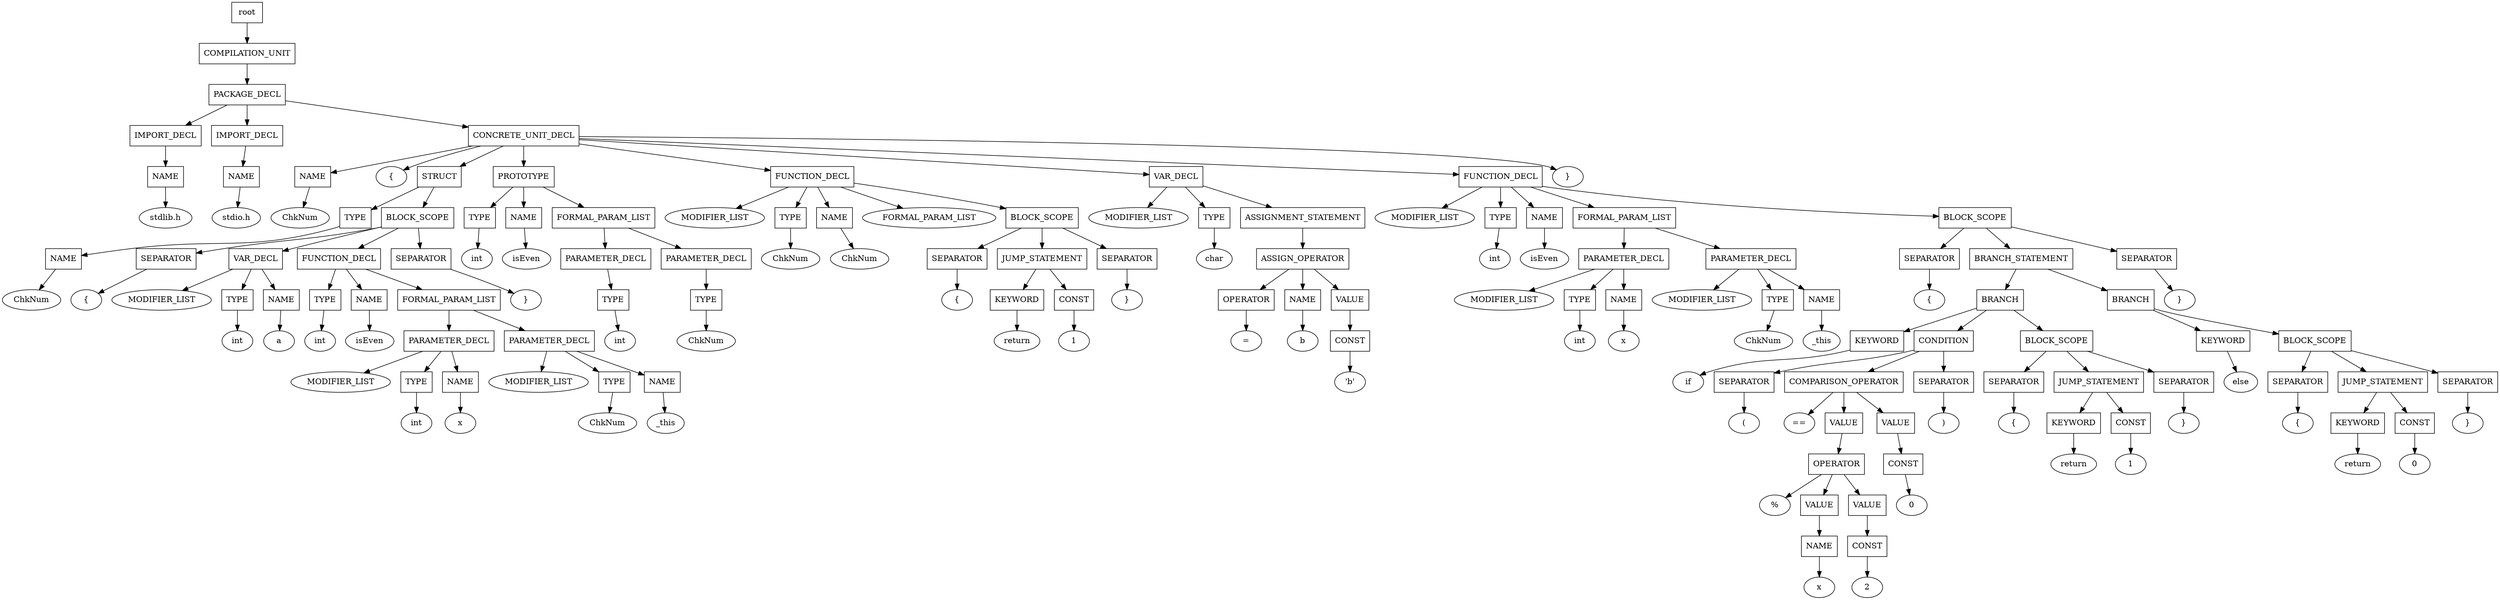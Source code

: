 digraph G {
	splines="TRUE";
	n_0 [label="root", shape="rectangle"]
	n_0 -> n_1
	n_1 [label="COMPILATION_UNIT", shape="rectangle"]
	n_1 -> n_2
	n_2 [label="PACKAGE_DECL", shape="rectangle"]
	n_2 -> n_3
	n_3 [label="IMPORT_DECL", shape="rectangle"]
	n_3 -> n_6
	n_6 [label="NAME", shape="rectangle"]
	n_6 -> n_16
	n_16 [label="stdlib.h", shape="ellipse"]
	n_2 -> n_4
	n_4 [label="IMPORT_DECL", shape="rectangle"]
	n_4 -> n_7
	n_7 [label="NAME", shape="rectangle"]
	n_7 -> n_17
	n_17 [label="stdio.h", shape="ellipse"]
	n_2 -> n_5
	n_5 [label="CONCRETE_UNIT_DECL", shape="rectangle"]
	n_5 -> n_8
	n_8 [label="NAME", shape="rectangle"]
	n_8 -> n_18
	n_18 [label="ChkNum", shape="ellipse"]
	n_5 -> n_9
	n_9 [label="{", shape="ellipse"]
	n_5 -> n_10
	n_10 [label="STRUCT", shape="rectangle"]
	n_10 -> n_19
	n_19 [label="TYPE", shape="rectangle"]
	n_19 -> n_37
	n_37 [label="NAME", shape="rectangle"]
	n_37 -> n_60
	n_60 [label="ChkNum", shape="ellipse"]
	n_10 -> n_20
	n_20 [label="BLOCK_SCOPE", shape="rectangle"]
	n_20 -> n_38
	n_38 [label="SEPARATOR", shape="rectangle"]
	n_38 -> n_61
	n_61 [label="{", shape="ellipse"]
	n_20 -> n_39
	n_39 [label="VAR_DECL", shape="rectangle"]
	n_39 -> n_62
	n_62 [label="MODIFIER_LIST", shape="ellipse"]
	n_39 -> n_63
	n_63 [label="TYPE", shape="rectangle"]
	n_63 -> n_88
	n_88 [label="int", shape="ellipse"]
	n_39 -> n_64
	n_64 [label="NAME", shape="rectangle"]
	n_64 -> n_89
	n_89 [label="a", shape="ellipse"]
	n_20 -> n_40
	n_40 [label="FUNCTION_DECL", shape="rectangle"]
	n_40 -> n_65
	n_65 [label="TYPE", shape="rectangle"]
	n_65 -> n_90
	n_90 [label="int", shape="ellipse"]
	n_40 -> n_66
	n_66 [label="NAME", shape="rectangle"]
	n_66 -> n_91
	n_91 [label="isEven", shape="ellipse"]
	n_40 -> n_67
	n_67 [label="FORMAL_PARAM_LIST", shape="rectangle"]
	n_67 -> n_92
	n_92 [label="PARAMETER_DECL", shape="rectangle"]
	n_92 -> n_110
	n_110 [label="MODIFIER_LIST", shape="ellipse"]
	n_92 -> n_111
	n_111 [label="TYPE", shape="rectangle"]
	n_111 -> n_128
	n_128 [label="int", shape="ellipse"]
	n_92 -> n_112
	n_112 [label="NAME", shape="rectangle"]
	n_112 -> n_129
	n_129 [label="x", shape="ellipse"]
	n_67 -> n_93
	n_93 [label="PARAMETER_DECL", shape="rectangle"]
	n_93 -> n_113
	n_113 [label="MODIFIER_LIST", shape="ellipse"]
	n_93 -> n_114
	n_114 [label="TYPE", shape="rectangle"]
	n_114 -> n_130
	n_130 [label="ChkNum", shape="ellipse"]
	n_93 -> n_115
	n_115 [label="NAME", shape="rectangle"]
	n_115 -> n_131
	n_131 [label="_this", shape="ellipse"]
	n_20 -> n_41
	n_41 [label="SEPARATOR", shape="rectangle"]
	n_41 -> n_68
	n_68 [label="}", shape="ellipse"]
	n_5 -> n_11
	n_11 [label="PROTOTYPE", shape="rectangle"]
	n_11 -> n_21
	n_21 [label="TYPE", shape="rectangle"]
	n_21 -> n_42
	n_42 [label="int", shape="ellipse"]
	n_11 -> n_22
	n_22 [label="NAME", shape="rectangle"]
	n_22 -> n_43
	n_43 [label="isEven", shape="ellipse"]
	n_11 -> n_23
	n_23 [label="FORMAL_PARAM_LIST", shape="rectangle"]
	n_23 -> n_44
	n_44 [label="PARAMETER_DECL", shape="rectangle"]
	n_44 -> n_69
	n_69 [label="TYPE", shape="rectangle"]
	n_69 -> n_94
	n_94 [label="int", shape="ellipse"]
	n_23 -> n_45
	n_45 [label="PARAMETER_DECL", shape="rectangle"]
	n_45 -> n_70
	n_70 [label="TYPE", shape="rectangle"]
	n_70 -> n_95
	n_95 [label="ChkNum", shape="ellipse"]
	n_5 -> n_12
	n_12 [label="FUNCTION_DECL", shape="rectangle"]
	n_12 -> n_24
	n_24 [label="MODIFIER_LIST", shape="ellipse"]
	n_12 -> n_25
	n_25 [label="TYPE", shape="rectangle"]
	n_25 -> n_46
	n_46 [label="ChkNum", shape="ellipse"]
	n_12 -> n_26
	n_26 [label="NAME", shape="rectangle"]
	n_26 -> n_47
	n_47 [label="ChkNum", shape="ellipse"]
	n_12 -> n_27
	n_27 [label="FORMAL_PARAM_LIST", shape="ellipse"]
	n_12 -> n_28
	n_28 [label="BLOCK_SCOPE", shape="rectangle"]
	n_28 -> n_48
	n_48 [label="SEPARATOR", shape="rectangle"]
	n_48 -> n_71
	n_71 [label="{", shape="ellipse"]
	n_28 -> n_49
	n_49 [label="JUMP_STATEMENT", shape="rectangle"]
	n_49 -> n_72
	n_72 [label="KEYWORD", shape="rectangle"]
	n_72 -> n_96
	n_96 [label="return", shape="ellipse"]
	n_49 -> n_73
	n_73 [label="CONST", shape="rectangle"]
	n_73 -> n_97
	n_97 [label="1", shape="ellipse"]
	n_28 -> n_50
	n_50 [label="SEPARATOR", shape="rectangle"]
	n_50 -> n_74
	n_74 [label="}", shape="ellipse"]
	n_5 -> n_13
	n_13 [label="VAR_DECL", shape="rectangle"]
	n_13 -> n_29
	n_29 [label="MODIFIER_LIST", shape="ellipse"]
	n_13 -> n_30
	n_30 [label="TYPE", shape="rectangle"]
	n_30 -> n_51
	n_51 [label="char", shape="ellipse"]
	n_13 -> n_31
	n_31 [label="ASSIGNMENT_STATEMENT", shape="rectangle"]
	n_31 -> n_52
	n_52 [label="ASSIGN_OPERATOR", shape="rectangle"]
	n_52 -> n_75
	n_75 [label="OPERATOR", shape="rectangle"]
	n_75 -> n_98
	n_98 [label="=", shape="ellipse"]
	n_52 -> n_76
	n_76 [label="NAME", shape="rectangle"]
	n_76 -> n_99
	n_99 [label="b", shape="ellipse"]
	n_52 -> n_77
	n_77 [label="VALUE", shape="rectangle"]
	n_77 -> n_100
	n_100 [label="CONST", shape="rectangle"]
	n_100 -> n_116
	n_116 [label="'b'", shape="ellipse"]
	n_5 -> n_14
	n_14 [label="FUNCTION_DECL", shape="rectangle"]
	n_14 -> n_32
	n_32 [label="MODIFIER_LIST", shape="ellipse"]
	n_14 -> n_33
	n_33 [label="TYPE", shape="rectangle"]
	n_33 -> n_53
	n_53 [label="int", shape="ellipse"]
	n_14 -> n_34
	n_34 [label="NAME", shape="rectangle"]
	n_34 -> n_54
	n_54 [label="isEven", shape="ellipse"]
	n_14 -> n_35
	n_35 [label="FORMAL_PARAM_LIST", shape="rectangle"]
	n_35 -> n_55
	n_55 [label="PARAMETER_DECL", shape="rectangle"]
	n_55 -> n_78
	n_78 [label="MODIFIER_LIST", shape="ellipse"]
	n_55 -> n_79
	n_79 [label="TYPE", shape="rectangle"]
	n_79 -> n_101
	n_101 [label="int", shape="ellipse"]
	n_55 -> n_80
	n_80 [label="NAME", shape="rectangle"]
	n_80 -> n_102
	n_102 [label="x", shape="ellipse"]
	n_35 -> n_56
	n_56 [label="PARAMETER_DECL", shape="rectangle"]
	n_56 -> n_81
	n_81 [label="MODIFIER_LIST", shape="ellipse"]
	n_56 -> n_82
	n_82 [label="TYPE", shape="rectangle"]
	n_82 -> n_103
	n_103 [label="ChkNum", shape="ellipse"]
	n_56 -> n_83
	n_83 [label="NAME", shape="rectangle"]
	n_83 -> n_104
	n_104 [label="_this", shape="ellipse"]
	n_14 -> n_36
	n_36 [label="BLOCK_SCOPE", shape="rectangle"]
	n_36 -> n_57
	n_57 [label="SEPARATOR", shape="rectangle"]
	n_57 -> n_84
	n_84 [label="{", shape="ellipse"]
	n_36 -> n_58
	n_58 [label="BRANCH_STATEMENT", shape="rectangle"]
	n_58 -> n_85
	n_85 [label="BRANCH", shape="rectangle"]
	n_85 -> n_105
	n_105 [label="KEYWORD", shape="rectangle"]
	n_105 -> n_117
	n_117 [label="if", shape="ellipse"]
	n_85 -> n_106
	n_106 [label="CONDITION", shape="rectangle"]
	n_106 -> n_118
	n_118 [label="SEPARATOR", shape="rectangle"]
	n_118 -> n_132
	n_132 [label="(", shape="ellipse"]
	n_106 -> n_119
	n_119 [label="COMPARISON_OPERATOR", shape="rectangle"]
	n_119 -> n_133
	n_133 [label="==", shape="ellipse"]
	n_119 -> n_134
	n_134 [label="VALUE", shape="rectangle"]
	n_134 -> n_145
	n_145 [label="OPERATOR", shape="rectangle"]
	n_145 -> n_151
	n_151 [label="%", shape="ellipse"]
	n_145 -> n_152
	n_152 [label="VALUE", shape="rectangle"]
	n_152 -> n_155
	n_155 [label="NAME", shape="rectangle"]
	n_155 -> n_157
	n_157 [label="x", shape="ellipse"]
	n_145 -> n_153
	n_153 [label="VALUE", shape="rectangle"]
	n_153 -> n_156
	n_156 [label="CONST", shape="rectangle"]
	n_156 -> n_158
	n_158 [label="2", shape="ellipse"]
	n_119 -> n_135
	n_135 [label="VALUE", shape="rectangle"]
	n_135 -> n_146
	n_146 [label="CONST", shape="rectangle"]
	n_146 -> n_154
	n_154 [label="0", shape="ellipse"]
	n_106 -> n_120
	n_120 [label="SEPARATOR", shape="rectangle"]
	n_120 -> n_136
	n_136 [label=")", shape="ellipse"]
	n_85 -> n_107
	n_107 [label="BLOCK_SCOPE", shape="rectangle"]
	n_107 -> n_121
	n_121 [label="SEPARATOR", shape="rectangle"]
	n_121 -> n_137
	n_137 [label="{", shape="ellipse"]
	n_107 -> n_122
	n_122 [label="JUMP_STATEMENT", shape="rectangle"]
	n_122 -> n_138
	n_138 [label="KEYWORD", shape="rectangle"]
	n_138 -> n_147
	n_147 [label="return", shape="ellipse"]
	n_122 -> n_139
	n_139 [label="CONST", shape="rectangle"]
	n_139 -> n_148
	n_148 [label="1", shape="ellipse"]
	n_107 -> n_123
	n_123 [label="SEPARATOR", shape="rectangle"]
	n_123 -> n_140
	n_140 [label="}", shape="ellipse"]
	n_58 -> n_86
	n_86 [label="BRANCH", shape="rectangle"]
	n_86 -> n_108
	n_108 [label="KEYWORD", shape="rectangle"]
	n_108 -> n_124
	n_124 [label="else", shape="ellipse"]
	n_86 -> n_109
	n_109 [label="BLOCK_SCOPE", shape="rectangle"]
	n_109 -> n_125
	n_125 [label="SEPARATOR", shape="rectangle"]
	n_125 -> n_141
	n_141 [label="{", shape="ellipse"]
	n_109 -> n_126
	n_126 [label="JUMP_STATEMENT", shape="rectangle"]
	n_126 -> n_142
	n_142 [label="KEYWORD", shape="rectangle"]
	n_142 -> n_149
	n_149 [label="return", shape="ellipse"]
	n_126 -> n_143
	n_143 [label="CONST", shape="rectangle"]
	n_143 -> n_150
	n_150 [label="0", shape="ellipse"]
	n_109 -> n_127
	n_127 [label="SEPARATOR", shape="rectangle"]
	n_127 -> n_144
	n_144 [label="}", shape="ellipse"]
	n_36 -> n_59
	n_59 [label="SEPARATOR", shape="rectangle"]
	n_59 -> n_87
	n_87 [label="}", shape="ellipse"]
	n_5 -> n_15
	n_15 [label="}", shape="ellipse"]
}